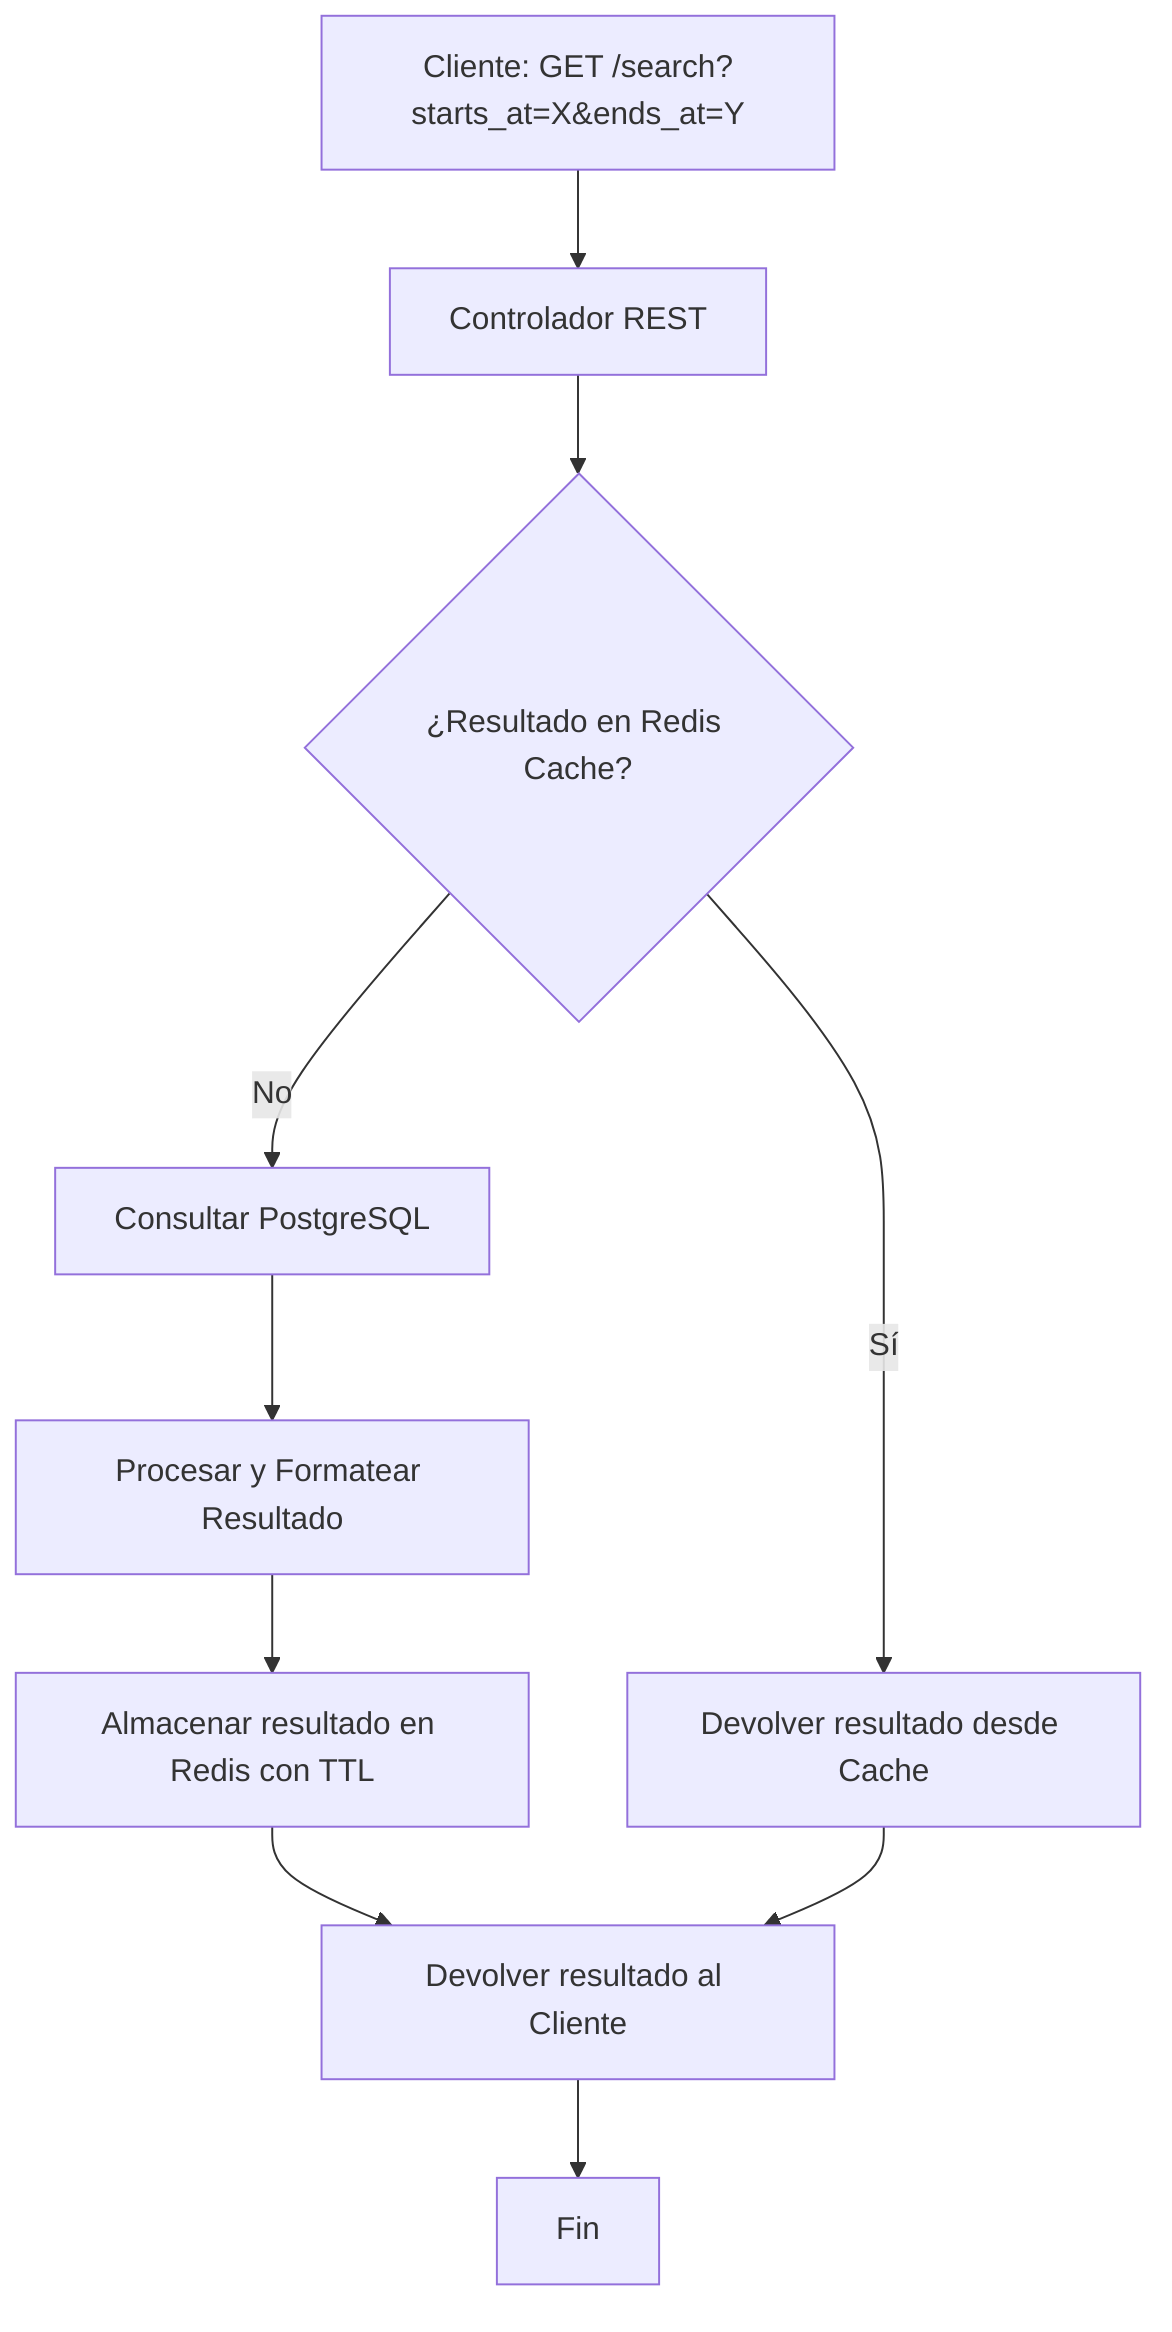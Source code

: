 flowchart TD
    A[Cliente: GET /search?starts_at=X&ends_at=Y] --> B[Controlador REST]
    B --> C{¿Resultado en Redis Cache?}
    C -- Sí --> D[Devolver resultado desde Cache]
    C -- No --> E[Consultar PostgreSQL]
    E --> F[Procesar y Formatear Resultado]
    F --> G[Almacenar resultado en Redis con TTL]
    G --> H[Devolver resultado al Cliente]
    D --> H
    H --> I[Fin]